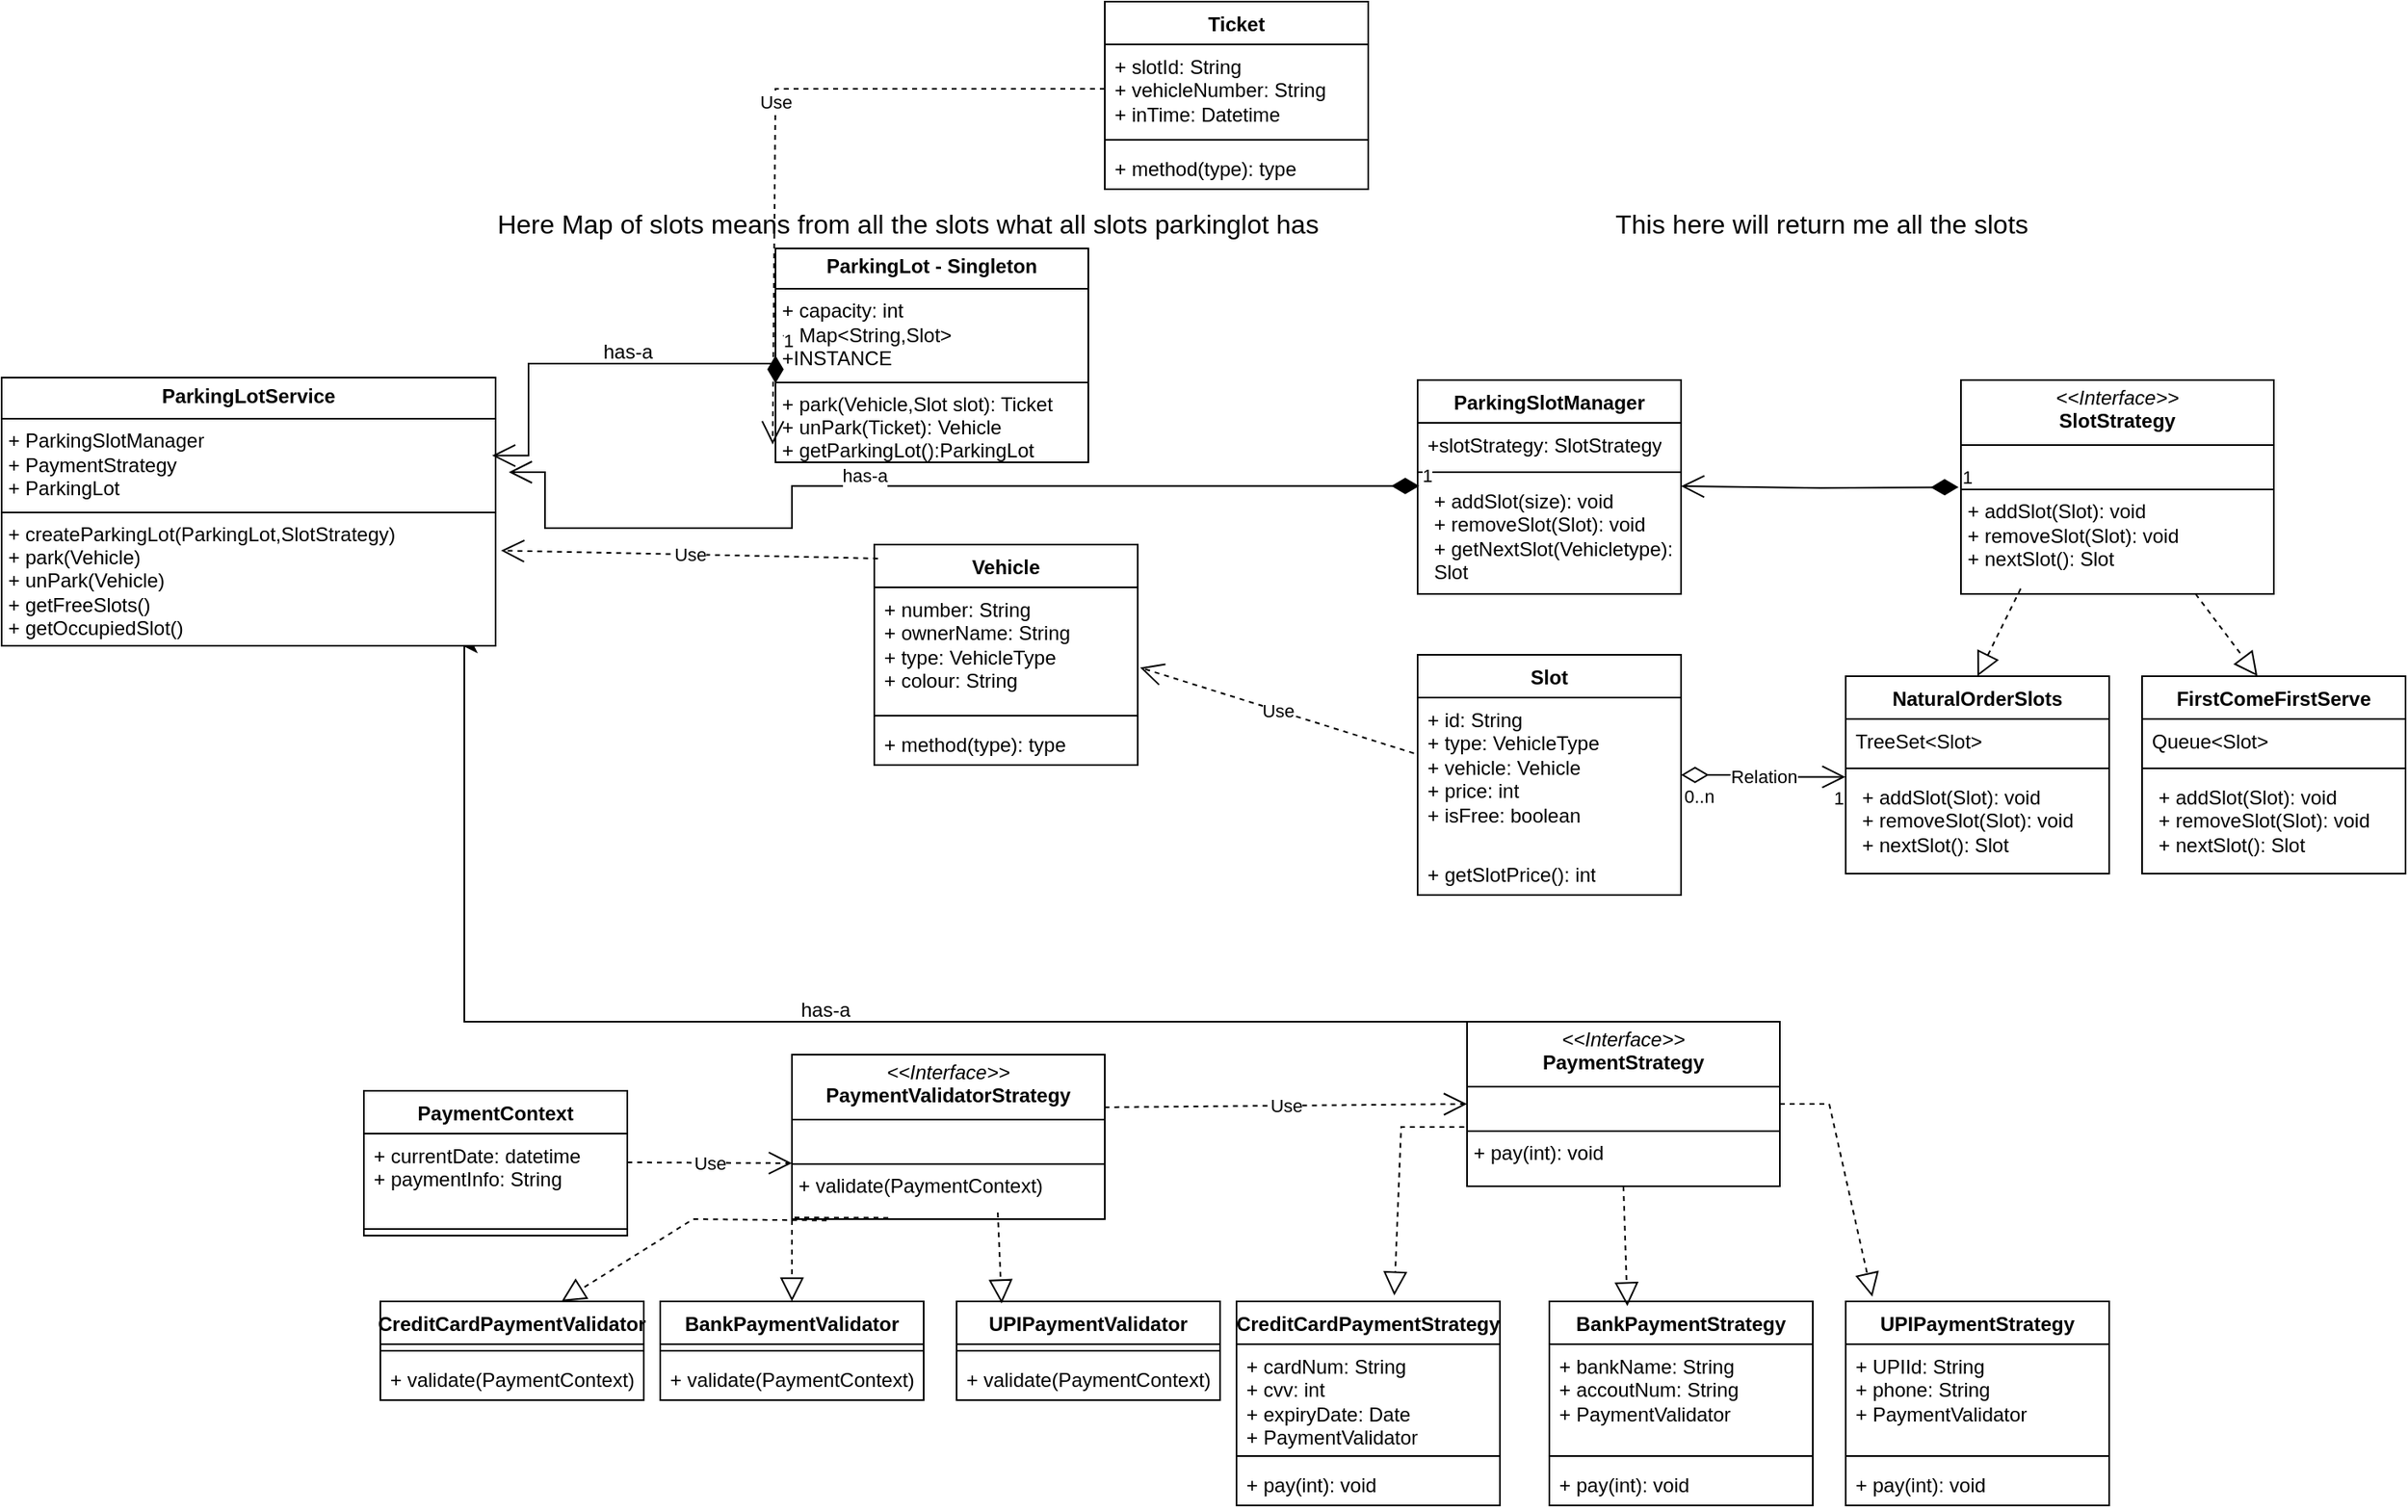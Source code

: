 <mxfile version="24.7.7">
  <diagram name="Page-1" id="D42sEiNMvJRagWhkCeEB">
    <mxGraphModel dx="1674" dy="1578" grid="1" gridSize="10" guides="1" tooltips="1" connect="1" arrows="1" fold="1" page="1" pageScale="1" pageWidth="850" pageHeight="1100" math="0" shadow="0">
      <root>
        <mxCell id="0" />
        <mxCell id="1" parent="0" />
        <mxCell id="m65dPLsB5imrkKqWMonl-2" value="Vehicle" style="swimlane;fontStyle=1;align=center;verticalAlign=top;childLayout=stackLayout;horizontal=1;startSize=26;horizontalStack=0;resizeParent=1;resizeParentMax=0;resizeLast=0;collapsible=1;marginBottom=0;whiteSpace=wrap;html=1;" vertex="1" parent="1">
          <mxGeometry x="-110" y="-130" width="160" height="134" as="geometry" />
        </mxCell>
        <mxCell id="m65dPLsB5imrkKqWMonl-3" value="+ number: String&lt;div&gt;+ ownerName: String&lt;div&gt;+ type: VehicleType&lt;/div&gt;&lt;div&gt;+ colour: String&lt;div&gt;&lt;br&gt;&lt;/div&gt;&lt;div&gt;&lt;br&gt;&lt;/div&gt;&lt;/div&gt;&lt;/div&gt;" style="text;strokeColor=none;fillColor=none;align=left;verticalAlign=top;spacingLeft=4;spacingRight=4;overflow=hidden;rotatable=0;points=[[0,0.5],[1,0.5]];portConstraint=eastwest;whiteSpace=wrap;html=1;" vertex="1" parent="m65dPLsB5imrkKqWMonl-2">
          <mxGeometry y="26" width="160" height="74" as="geometry" />
        </mxCell>
        <mxCell id="m65dPLsB5imrkKqWMonl-4" value="" style="line;strokeWidth=1;fillColor=none;align=left;verticalAlign=middle;spacingTop=-1;spacingLeft=3;spacingRight=3;rotatable=0;labelPosition=right;points=[];portConstraint=eastwest;strokeColor=inherit;" vertex="1" parent="m65dPLsB5imrkKqWMonl-2">
          <mxGeometry y="100" width="160" height="8" as="geometry" />
        </mxCell>
        <mxCell id="m65dPLsB5imrkKqWMonl-5" value="+ method(type): type" style="text;strokeColor=none;fillColor=none;align=left;verticalAlign=top;spacingLeft=4;spacingRight=4;overflow=hidden;rotatable=0;points=[[0,0.5],[1,0.5]];portConstraint=eastwest;whiteSpace=wrap;html=1;" vertex="1" parent="m65dPLsB5imrkKqWMonl-2">
          <mxGeometry y="108" width="160" height="26" as="geometry" />
        </mxCell>
        <mxCell id="m65dPLsB5imrkKqWMonl-9" value="Slot" style="swimlane;fontStyle=1;align=center;verticalAlign=top;childLayout=stackLayout;horizontal=1;startSize=26;horizontalStack=0;resizeParent=1;resizeParentMax=0;resizeLast=0;collapsible=1;marginBottom=0;whiteSpace=wrap;html=1;" vertex="1" parent="1">
          <mxGeometry x="220" y="-63" width="160" height="146" as="geometry" />
        </mxCell>
        <mxCell id="m65dPLsB5imrkKqWMonl-10" value="+ id: String&lt;div&gt;+ type: VehicleType&lt;br&gt;&lt;/div&gt;&lt;div&gt;+ vehicle: Vehicle&lt;br&gt;&lt;/div&gt;&lt;div&gt;+ price: int&lt;/div&gt;&lt;div&gt;+ isFree: boolean&lt;/div&gt;" style="text;strokeColor=none;fillColor=none;align=left;verticalAlign=top;spacingLeft=4;spacingRight=4;overflow=hidden;rotatable=0;points=[[0,0.5],[1,0.5]];portConstraint=eastwest;whiteSpace=wrap;html=1;" vertex="1" parent="m65dPLsB5imrkKqWMonl-9">
          <mxGeometry y="26" width="160" height="94" as="geometry" />
        </mxCell>
        <mxCell id="m65dPLsB5imrkKqWMonl-19" value="+ getSlotPrice(): int" style="text;strokeColor=none;fillColor=none;align=left;verticalAlign=top;spacingLeft=4;spacingRight=4;overflow=hidden;rotatable=0;points=[[0,0.5],[1,0.5]];portConstraint=eastwest;whiteSpace=wrap;html=1;" vertex="1" parent="m65dPLsB5imrkKqWMonl-9">
          <mxGeometry y="120" width="160" height="26" as="geometry" />
        </mxCell>
        <mxCell id="m65dPLsB5imrkKqWMonl-13" value="Ticket" style="swimlane;fontStyle=1;align=center;verticalAlign=top;childLayout=stackLayout;horizontal=1;startSize=26;horizontalStack=0;resizeParent=1;resizeParentMax=0;resizeLast=0;collapsible=1;marginBottom=0;whiteSpace=wrap;html=1;" vertex="1" parent="1">
          <mxGeometry x="30" y="-460" width="160" height="114" as="geometry" />
        </mxCell>
        <mxCell id="m65dPLsB5imrkKqWMonl-14" value="+ slotId: String&lt;div&gt;+ vehicleNumber: String&lt;br&gt;&lt;/div&gt;&lt;div&gt;+ inTime: Datetime&lt;/div&gt;" style="text;strokeColor=none;fillColor=none;align=left;verticalAlign=top;spacingLeft=4;spacingRight=4;overflow=hidden;rotatable=0;points=[[0,0.5],[1,0.5]];portConstraint=eastwest;whiteSpace=wrap;html=1;" vertex="1" parent="m65dPLsB5imrkKqWMonl-13">
          <mxGeometry y="26" width="160" height="54" as="geometry" />
        </mxCell>
        <mxCell id="m65dPLsB5imrkKqWMonl-15" value="" style="line;strokeWidth=1;fillColor=none;align=left;verticalAlign=middle;spacingTop=-1;spacingLeft=3;spacingRight=3;rotatable=0;labelPosition=right;points=[];portConstraint=eastwest;strokeColor=inherit;" vertex="1" parent="m65dPLsB5imrkKqWMonl-13">
          <mxGeometry y="80" width="160" height="8" as="geometry" />
        </mxCell>
        <mxCell id="m65dPLsB5imrkKqWMonl-16" value="+ method(type): type" style="text;strokeColor=none;fillColor=none;align=left;verticalAlign=top;spacingLeft=4;spacingRight=4;overflow=hidden;rotatable=0;points=[[0,0.5],[1,0.5]];portConstraint=eastwest;whiteSpace=wrap;html=1;" vertex="1" parent="m65dPLsB5imrkKqWMonl-13">
          <mxGeometry y="88" width="160" height="26" as="geometry" />
        </mxCell>
        <mxCell id="m65dPLsB5imrkKqWMonl-20" value="ParkingSlotManager" style="swimlane;fontStyle=1;align=center;verticalAlign=top;childLayout=stackLayout;horizontal=1;startSize=26;horizontalStack=0;resizeParent=1;resizeParentMax=0;resizeLast=0;collapsible=1;marginBottom=0;whiteSpace=wrap;html=1;" vertex="1" parent="1">
          <mxGeometry x="220" y="-230" width="160" height="130" as="geometry" />
        </mxCell>
        <mxCell id="m65dPLsB5imrkKqWMonl-21" value="+slotStrategy: SlotStrategy" style="text;strokeColor=none;fillColor=none;align=left;verticalAlign=top;spacingLeft=4;spacingRight=4;overflow=hidden;rotatable=0;points=[[0,0.5],[1,0.5]];portConstraint=eastwest;whiteSpace=wrap;html=1;" vertex="1" parent="m65dPLsB5imrkKqWMonl-20">
          <mxGeometry y="26" width="160" height="26" as="geometry" />
        </mxCell>
        <mxCell id="m65dPLsB5imrkKqWMonl-22" value="" style="line;strokeWidth=1;fillColor=none;align=left;verticalAlign=middle;spacingTop=-1;spacingLeft=3;spacingRight=3;rotatable=0;labelPosition=right;points=[];portConstraint=eastwest;strokeColor=inherit;" vertex="1" parent="m65dPLsB5imrkKqWMonl-20">
          <mxGeometry y="52" width="160" height="8" as="geometry" />
        </mxCell>
        <mxCell id="m65dPLsB5imrkKqWMonl-23" value="&lt;p style=&quot;margin: 0px 0px 0px 4px;&quot;&gt;+ addSlot(size): void&lt;br&gt;+ removeSlot(Slot): void&lt;/p&gt;&lt;p style=&quot;margin: 0px 0px 0px 4px;&quot;&gt;+ getNextSlot(Vehicletype): Slot&lt;/p&gt;" style="text;strokeColor=none;fillColor=none;align=left;verticalAlign=top;spacingLeft=4;spacingRight=4;overflow=hidden;rotatable=0;points=[[0,0.5],[1,0.5]];portConstraint=eastwest;whiteSpace=wrap;html=1;" vertex="1" parent="m65dPLsB5imrkKqWMonl-20">
          <mxGeometry y="60" width="160" height="70" as="geometry" />
        </mxCell>
        <mxCell id="m65dPLsB5imrkKqWMonl-28" value="&lt;p style=&quot;margin:0px;margin-top:4px;text-align:center;&quot;&gt;&lt;i&gt;&amp;lt;&amp;lt;Interface&amp;gt;&amp;gt;&lt;/i&gt;&lt;br&gt;&lt;b&gt;SlotStrategy&lt;/b&gt;&lt;/p&gt;&lt;hr size=&quot;1&quot; style=&quot;border-style:solid;&quot;&gt;&lt;p style=&quot;margin:0px;margin-left:4px;&quot;&gt;&lt;br&gt;&lt;/p&gt;&lt;hr size=&quot;1&quot; style=&quot;border-style:solid;&quot;&gt;&lt;p style=&quot;margin:0px;margin-left:4px;&quot;&gt;+ addSlot(Slot): void&lt;br&gt;+ removeSlot(Slot): void&lt;/p&gt;&lt;p style=&quot;margin:0px;margin-left:4px;&quot;&gt;+ nextSlot(): Slot&lt;/p&gt;" style="verticalAlign=top;align=left;overflow=fill;html=1;whiteSpace=wrap;" vertex="1" parent="1">
          <mxGeometry x="550" y="-230" width="190" height="130" as="geometry" />
        </mxCell>
        <mxCell id="m65dPLsB5imrkKqWMonl-29" value="FirstComeFirstServe" style="swimlane;fontStyle=1;align=center;verticalAlign=top;childLayout=stackLayout;horizontal=1;startSize=26;horizontalStack=0;resizeParent=1;resizeParentMax=0;resizeLast=0;collapsible=1;marginBottom=0;whiteSpace=wrap;html=1;" vertex="1" parent="1">
          <mxGeometry x="660" y="-50" width="160" height="120" as="geometry" />
        </mxCell>
        <mxCell id="m65dPLsB5imrkKqWMonl-30" value="Queue&amp;lt;Slot&amp;gt;" style="text;strokeColor=none;fillColor=none;align=left;verticalAlign=top;spacingLeft=4;spacingRight=4;overflow=hidden;rotatable=0;points=[[0,0.5],[1,0.5]];portConstraint=eastwest;whiteSpace=wrap;html=1;" vertex="1" parent="m65dPLsB5imrkKqWMonl-29">
          <mxGeometry y="26" width="160" height="26" as="geometry" />
        </mxCell>
        <mxCell id="m65dPLsB5imrkKqWMonl-31" value="" style="line;strokeWidth=1;fillColor=none;align=left;verticalAlign=middle;spacingTop=-1;spacingLeft=3;spacingRight=3;rotatable=0;labelPosition=right;points=[];portConstraint=eastwest;strokeColor=inherit;" vertex="1" parent="m65dPLsB5imrkKqWMonl-29">
          <mxGeometry y="52" width="160" height="8" as="geometry" />
        </mxCell>
        <mxCell id="m65dPLsB5imrkKqWMonl-32" value="&lt;p style=&quot;margin: 0px 0px 0px 4px;&quot;&gt;+ addSlot(Slot): void&lt;br&gt;+ removeSlot(Slot): void&lt;/p&gt;&lt;p style=&quot;margin: 0px 0px 0px 4px;&quot;&gt;+ nextSlot(): Slot&lt;/p&gt;" style="text;strokeColor=none;fillColor=none;align=left;verticalAlign=top;spacingLeft=4;spacingRight=4;overflow=hidden;rotatable=0;points=[[0,0.5],[1,0.5]];portConstraint=eastwest;whiteSpace=wrap;html=1;" vertex="1" parent="m65dPLsB5imrkKqWMonl-29">
          <mxGeometry y="60" width="160" height="60" as="geometry" />
        </mxCell>
        <mxCell id="m65dPLsB5imrkKqWMonl-33" value="NaturalOrderSlots" style="swimlane;fontStyle=1;align=center;verticalAlign=top;childLayout=stackLayout;horizontal=1;startSize=26;horizontalStack=0;resizeParent=1;resizeParentMax=0;resizeLast=0;collapsible=1;marginBottom=0;whiteSpace=wrap;html=1;" vertex="1" parent="1">
          <mxGeometry x="480" y="-50" width="160" height="120" as="geometry" />
        </mxCell>
        <mxCell id="m65dPLsB5imrkKqWMonl-34" value="TreeSet&amp;lt;Slot&amp;gt;" style="text;strokeColor=none;fillColor=none;align=left;verticalAlign=top;spacingLeft=4;spacingRight=4;overflow=hidden;rotatable=0;points=[[0,0.5],[1,0.5]];portConstraint=eastwest;whiteSpace=wrap;html=1;" vertex="1" parent="m65dPLsB5imrkKqWMonl-33">
          <mxGeometry y="26" width="160" height="26" as="geometry" />
        </mxCell>
        <mxCell id="m65dPLsB5imrkKqWMonl-35" value="" style="line;strokeWidth=1;fillColor=none;align=left;verticalAlign=middle;spacingTop=-1;spacingLeft=3;spacingRight=3;rotatable=0;labelPosition=right;points=[];portConstraint=eastwest;strokeColor=inherit;" vertex="1" parent="m65dPLsB5imrkKqWMonl-33">
          <mxGeometry y="52" width="160" height="8" as="geometry" />
        </mxCell>
        <mxCell id="m65dPLsB5imrkKqWMonl-36" value="&lt;p style=&quot;margin: 0px 0px 0px 4px;&quot;&gt;+ addSlot(Slot): void&lt;br&gt;+ removeSlot(Slot): void&lt;/p&gt;&lt;p style=&quot;margin: 0px 0px 0px 4px;&quot;&gt;+ nextSlot(): Slot&lt;/p&gt;" style="text;strokeColor=none;fillColor=none;align=left;verticalAlign=top;spacingLeft=4;spacingRight=4;overflow=hidden;rotatable=0;points=[[0,0.5],[1,0.5]];portConstraint=eastwest;whiteSpace=wrap;html=1;" vertex="1" parent="m65dPLsB5imrkKqWMonl-33">
          <mxGeometry y="60" width="160" height="60" as="geometry" />
        </mxCell>
        <mxCell id="m65dPLsB5imrkKqWMonl-39" value="" style="endArrow=block;dashed=1;endFill=0;endSize=12;html=1;rounded=0;exitX=0.191;exitY=0.975;exitDx=0;exitDy=0;exitPerimeter=0;entryX=0.5;entryY=0;entryDx=0;entryDy=0;" edge="1" parent="1" source="m65dPLsB5imrkKqWMonl-28" target="m65dPLsB5imrkKqWMonl-33">
          <mxGeometry width="160" relative="1" as="geometry">
            <mxPoint x="390" y="-20" as="sourcePoint" />
            <mxPoint x="560" y="-60" as="targetPoint" />
          </mxGeometry>
        </mxCell>
        <mxCell id="m65dPLsB5imrkKqWMonl-40" value="" style="endArrow=block;dashed=1;endFill=0;endSize=12;html=1;rounded=0;exitX=0.75;exitY=1;exitDx=0;exitDy=0;entryX=0.438;entryY=0;entryDx=0;entryDy=0;entryPerimeter=0;" edge="1" parent="1" source="m65dPLsB5imrkKqWMonl-28" target="m65dPLsB5imrkKqWMonl-29">
          <mxGeometry width="160" relative="1" as="geometry">
            <mxPoint x="596" y="-93" as="sourcePoint" />
            <mxPoint x="570" y="-40" as="targetPoint" />
          </mxGeometry>
        </mxCell>
        <mxCell id="m65dPLsB5imrkKqWMonl-43" value="1" style="endArrow=open;html=1;endSize=12;startArrow=diamondThin;startSize=14;startFill=1;edgeStyle=orthogonalEdgeStyle;align=left;verticalAlign=bottom;rounded=0;exitX=0;exitY=0.5;exitDx=0;exitDy=0;entryX=1.009;entryY=0.063;entryDx=0;entryDy=0;entryPerimeter=0;" edge="1" parent="1">
          <mxGeometry x="-1" y="3" relative="1" as="geometry">
            <mxPoint x="548.56" y="-164.9" as="sourcePoint" />
            <mxPoint x="380.0" y="-165.49" as="targetPoint" />
          </mxGeometry>
        </mxCell>
        <mxCell id="m65dPLsB5imrkKqWMonl-44" value="Relation" style="endArrow=open;html=1;endSize=12;startArrow=diamondThin;startSize=14;startFill=0;edgeStyle=orthogonalEdgeStyle;rounded=0;entryX=-0.001;entryY=0.02;entryDx=0;entryDy=0;entryPerimeter=0;" edge="1" parent="1" source="m65dPLsB5imrkKqWMonl-10" target="m65dPLsB5imrkKqWMonl-36">
          <mxGeometry relative="1" as="geometry">
            <mxPoint x="270" y="-10" as="sourcePoint" />
            <mxPoint x="430" y="-10" as="targetPoint" />
          </mxGeometry>
        </mxCell>
        <mxCell id="m65dPLsB5imrkKqWMonl-45" value="0..n" style="edgeLabel;resizable=0;html=1;align=left;verticalAlign=top;" connectable="0" vertex="1" parent="m65dPLsB5imrkKqWMonl-44">
          <mxGeometry x="-1" relative="1" as="geometry" />
        </mxCell>
        <mxCell id="m65dPLsB5imrkKqWMonl-46" value="1" style="edgeLabel;resizable=0;html=1;align=right;verticalAlign=top;" connectable="0" vertex="1" parent="m65dPLsB5imrkKqWMonl-44">
          <mxGeometry x="1" relative="1" as="geometry" />
        </mxCell>
        <mxCell id="m65dPLsB5imrkKqWMonl-93" style="edgeStyle=orthogonalEdgeStyle;rounded=0;orthogonalLoop=1;jettySize=auto;html=1;exitX=0;exitY=0.25;exitDx=0;exitDy=0;" edge="1" parent="1">
          <mxGeometry relative="1" as="geometry">
            <mxPoint x="-360" y="-68.5" as="targetPoint" />
            <mxPoint x="250" y="176.5" as="sourcePoint" />
            <Array as="points">
              <mxPoint x="250" y="160" />
              <mxPoint x="-359" y="160" />
            </Array>
          </mxGeometry>
        </mxCell>
        <mxCell id="m65dPLsB5imrkKqWMonl-47" value="&lt;p style=&quot;margin:0px;margin-top:4px;text-align:center;&quot;&gt;&lt;i&gt;&amp;lt;&amp;lt;Interface&amp;gt;&amp;gt;&lt;/i&gt;&lt;br&gt;&lt;b&gt;PaymentStrategy&lt;/b&gt;&lt;/p&gt;&lt;hr size=&quot;1&quot; style=&quot;border-style:solid;&quot;&gt;&lt;p style=&quot;margin:0px;margin-left:4px;&quot;&gt;&lt;br&gt;&lt;/p&gt;&lt;hr size=&quot;1&quot; style=&quot;border-style:solid;&quot;&gt;&lt;p style=&quot;margin:0px;margin-left:4px;&quot;&gt;+ pay(int): void&lt;/p&gt;" style="verticalAlign=top;align=left;overflow=fill;html=1;whiteSpace=wrap;" vertex="1" parent="1">
          <mxGeometry x="250" y="160" width="190" height="100" as="geometry" />
        </mxCell>
        <mxCell id="m65dPLsB5imrkKqWMonl-48" value="CreditCardPaymentStrategy" style="swimlane;fontStyle=1;align=center;verticalAlign=top;childLayout=stackLayout;horizontal=1;startSize=26;horizontalStack=0;resizeParent=1;resizeParentMax=0;resizeLast=0;collapsible=1;marginBottom=0;whiteSpace=wrap;html=1;" vertex="1" parent="1">
          <mxGeometry x="110" y="330" width="160" height="124" as="geometry" />
        </mxCell>
        <mxCell id="m65dPLsB5imrkKqWMonl-49" value="+ cardNum: String&lt;div&gt;+ cvv: int&lt;/div&gt;&lt;div&gt;+ expiryDate: Date&lt;div&gt;+ PaymentValidator&lt;/div&gt;&lt;/div&gt;" style="text;strokeColor=none;fillColor=none;align=left;verticalAlign=top;spacingLeft=4;spacingRight=4;overflow=hidden;rotatable=0;points=[[0,0.5],[1,0.5]];portConstraint=eastwest;whiteSpace=wrap;html=1;" vertex="1" parent="m65dPLsB5imrkKqWMonl-48">
          <mxGeometry y="26" width="160" height="64" as="geometry" />
        </mxCell>
        <mxCell id="m65dPLsB5imrkKqWMonl-50" value="" style="line;strokeWidth=1;fillColor=none;align=left;verticalAlign=middle;spacingTop=-1;spacingLeft=3;spacingRight=3;rotatable=0;labelPosition=right;points=[];portConstraint=eastwest;strokeColor=inherit;" vertex="1" parent="m65dPLsB5imrkKqWMonl-48">
          <mxGeometry y="90" width="160" height="8" as="geometry" />
        </mxCell>
        <mxCell id="m65dPLsB5imrkKqWMonl-51" value="+ pay(int): void" style="text;strokeColor=none;fillColor=none;align=left;verticalAlign=top;spacingLeft=4;spacingRight=4;overflow=hidden;rotatable=0;points=[[0,0.5],[1,0.5]];portConstraint=eastwest;whiteSpace=wrap;html=1;" vertex="1" parent="m65dPLsB5imrkKqWMonl-48">
          <mxGeometry y="98" width="160" height="26" as="geometry" />
        </mxCell>
        <mxCell id="m65dPLsB5imrkKqWMonl-52" value="BankPaymentStrategy" style="swimlane;fontStyle=1;align=center;verticalAlign=top;childLayout=stackLayout;horizontal=1;startSize=26;horizontalStack=0;resizeParent=1;resizeParentMax=0;resizeLast=0;collapsible=1;marginBottom=0;whiteSpace=wrap;html=1;" vertex="1" parent="1">
          <mxGeometry x="300" y="330" width="160" height="124" as="geometry" />
        </mxCell>
        <mxCell id="m65dPLsB5imrkKqWMonl-53" value="+ bankName: String&lt;div&gt;+ accoutNum: String&lt;/div&gt;&lt;div&gt;&lt;div&gt;+&amp;nbsp;&lt;span style=&quot;background-color: initial;&quot;&gt;PaymentValidator&lt;/span&gt;&lt;/div&gt;&lt;div&gt;&lt;br&gt;&lt;/div&gt;&lt;/div&gt;" style="text;strokeColor=none;fillColor=none;align=left;verticalAlign=top;spacingLeft=4;spacingRight=4;overflow=hidden;rotatable=0;points=[[0,0.5],[1,0.5]];portConstraint=eastwest;whiteSpace=wrap;html=1;" vertex="1" parent="m65dPLsB5imrkKqWMonl-52">
          <mxGeometry y="26" width="160" height="64" as="geometry" />
        </mxCell>
        <mxCell id="m65dPLsB5imrkKqWMonl-54" value="" style="line;strokeWidth=1;fillColor=none;align=left;verticalAlign=middle;spacingTop=-1;spacingLeft=3;spacingRight=3;rotatable=0;labelPosition=right;points=[];portConstraint=eastwest;strokeColor=inherit;" vertex="1" parent="m65dPLsB5imrkKqWMonl-52">
          <mxGeometry y="90" width="160" height="8" as="geometry" />
        </mxCell>
        <mxCell id="m65dPLsB5imrkKqWMonl-55" value="+ pay(int): void" style="text;strokeColor=none;fillColor=none;align=left;verticalAlign=top;spacingLeft=4;spacingRight=4;overflow=hidden;rotatable=0;points=[[0,0.5],[1,0.5]];portConstraint=eastwest;whiteSpace=wrap;html=1;" vertex="1" parent="m65dPLsB5imrkKqWMonl-52">
          <mxGeometry y="98" width="160" height="26" as="geometry" />
        </mxCell>
        <mxCell id="m65dPLsB5imrkKqWMonl-56" value="" style="endArrow=block;dashed=1;endFill=0;endSize=12;html=1;rounded=0;exitX=-0.009;exitY=0.64;exitDx=0;exitDy=0;exitPerimeter=0;entryX=0.599;entryY=-0.029;entryDx=0;entryDy=0;entryPerimeter=0;" edge="1" parent="1" source="m65dPLsB5imrkKqWMonl-47" target="m65dPLsB5imrkKqWMonl-48">
          <mxGeometry width="160" relative="1" as="geometry">
            <mxPoint x="340" y="330" as="sourcePoint" />
            <mxPoint x="500" y="330" as="targetPoint" />
            <Array as="points">
              <mxPoint x="210" y="224" />
            </Array>
          </mxGeometry>
        </mxCell>
        <mxCell id="m65dPLsB5imrkKqWMonl-57" value="" style="endArrow=block;dashed=1;endFill=0;endSize=12;html=1;rounded=0;exitX=0.5;exitY=1;exitDx=0;exitDy=0;entryX=0.296;entryY=0.023;entryDx=0;entryDy=0;entryPerimeter=0;" edge="1" parent="1" source="m65dPLsB5imrkKqWMonl-47" target="m65dPLsB5imrkKqWMonl-52">
          <mxGeometry width="160" relative="1" as="geometry">
            <mxPoint x="258" y="234" as="sourcePoint" />
            <mxPoint x="216" y="336" as="targetPoint" />
            <Array as="points" />
          </mxGeometry>
        </mxCell>
        <mxCell id="m65dPLsB5imrkKqWMonl-58" value="" style="endArrow=block;dashed=1;endFill=0;endSize=12;html=1;rounded=0;exitX=1;exitY=0.5;exitDx=0;exitDy=0;entryX=0.101;entryY=-0.023;entryDx=0;entryDy=0;entryPerimeter=0;" edge="1" parent="1" source="m65dPLsB5imrkKqWMonl-47" target="m65dPLsB5imrkKqWMonl-59">
          <mxGeometry width="160" relative="1" as="geometry">
            <mxPoint x="355" y="270" as="sourcePoint" />
            <mxPoint x="490" y="320" as="targetPoint" />
            <Array as="points">
              <mxPoint x="470" y="210" />
            </Array>
          </mxGeometry>
        </mxCell>
        <mxCell id="m65dPLsB5imrkKqWMonl-59" value="UPIPaymentStrategy" style="swimlane;fontStyle=1;align=center;verticalAlign=top;childLayout=stackLayout;horizontal=1;startSize=26;horizontalStack=0;resizeParent=1;resizeParentMax=0;resizeLast=0;collapsible=1;marginBottom=0;whiteSpace=wrap;html=1;" vertex="1" parent="1">
          <mxGeometry x="480" y="330" width="160" height="124" as="geometry" />
        </mxCell>
        <mxCell id="m65dPLsB5imrkKqWMonl-60" value="+ UPIId: String&lt;div&gt;+ phone: String&lt;/div&gt;&lt;div&gt;&lt;div&gt;+ PaymentValidator&lt;br&gt;&lt;/div&gt;&lt;div&gt;&lt;br&gt;&lt;/div&gt;&lt;/div&gt;" style="text;strokeColor=none;fillColor=none;align=left;verticalAlign=top;spacingLeft=4;spacingRight=4;overflow=hidden;rotatable=0;points=[[0,0.5],[1,0.5]];portConstraint=eastwest;whiteSpace=wrap;html=1;" vertex="1" parent="m65dPLsB5imrkKqWMonl-59">
          <mxGeometry y="26" width="160" height="64" as="geometry" />
        </mxCell>
        <mxCell id="m65dPLsB5imrkKqWMonl-61" value="" style="line;strokeWidth=1;fillColor=none;align=left;verticalAlign=middle;spacingTop=-1;spacingLeft=3;spacingRight=3;rotatable=0;labelPosition=right;points=[];portConstraint=eastwest;strokeColor=inherit;" vertex="1" parent="m65dPLsB5imrkKqWMonl-59">
          <mxGeometry y="90" width="160" height="8" as="geometry" />
        </mxCell>
        <mxCell id="m65dPLsB5imrkKqWMonl-62" value="+ pay(int): void" style="text;strokeColor=none;fillColor=none;align=left;verticalAlign=top;spacingLeft=4;spacingRight=4;overflow=hidden;rotatable=0;points=[[0,0.5],[1,0.5]];portConstraint=eastwest;whiteSpace=wrap;html=1;" vertex="1" parent="m65dPLsB5imrkKqWMonl-59">
          <mxGeometry y="98" width="160" height="26" as="geometry" />
        </mxCell>
        <mxCell id="m65dPLsB5imrkKqWMonl-64" value="PaymentContext" style="swimlane;fontStyle=1;align=center;verticalAlign=top;childLayout=stackLayout;horizontal=1;startSize=26;horizontalStack=0;resizeParent=1;resizeParentMax=0;resizeLast=0;collapsible=1;marginBottom=0;whiteSpace=wrap;html=1;" vertex="1" parent="1">
          <mxGeometry x="-420" y="202" width="160" height="88" as="geometry" />
        </mxCell>
        <mxCell id="m65dPLsB5imrkKqWMonl-65" value="+ currentDate: datetime&lt;div&gt;+ paymentInfo: String&lt;/div&gt;" style="text;strokeColor=none;fillColor=none;align=left;verticalAlign=top;spacingLeft=4;spacingRight=4;overflow=hidden;rotatable=0;points=[[0,0.5],[1,0.5]];portConstraint=eastwest;whiteSpace=wrap;html=1;" vertex="1" parent="m65dPLsB5imrkKqWMonl-64">
          <mxGeometry y="26" width="160" height="54" as="geometry" />
        </mxCell>
        <mxCell id="m65dPLsB5imrkKqWMonl-66" value="" style="line;strokeWidth=1;fillColor=none;align=left;verticalAlign=middle;spacingTop=-1;spacingLeft=3;spacingRight=3;rotatable=0;labelPosition=right;points=[];portConstraint=eastwest;strokeColor=inherit;" vertex="1" parent="m65dPLsB5imrkKqWMonl-64">
          <mxGeometry y="80" width="160" height="8" as="geometry" />
        </mxCell>
        <mxCell id="m65dPLsB5imrkKqWMonl-68" value="&lt;p style=&quot;margin:0px;margin-top:4px;text-align:center;&quot;&gt;&lt;i&gt;&amp;lt;&amp;lt;Interface&amp;gt;&amp;gt;&lt;/i&gt;&lt;br&gt;&lt;b&gt;PaymentValidatorStrategy&lt;/b&gt;&lt;/p&gt;&lt;hr size=&quot;1&quot; style=&quot;border-style:solid;&quot;&gt;&lt;p style=&quot;margin:0px;margin-left:4px;&quot;&gt;&lt;br&gt;&lt;/p&gt;&lt;hr size=&quot;1&quot; style=&quot;border-style:solid;&quot;&gt;&lt;p style=&quot;margin:0px;margin-left:4px;&quot;&gt;+ validate(PaymentContext)&lt;/p&gt;" style="verticalAlign=top;align=left;overflow=fill;html=1;whiteSpace=wrap;" vertex="1" parent="1">
          <mxGeometry x="-160" y="180" width="190" height="100" as="geometry" />
        </mxCell>
        <mxCell id="m65dPLsB5imrkKqWMonl-70" value="Use" style="endArrow=open;endSize=12;dashed=1;html=1;rounded=0;" edge="1" parent="1">
          <mxGeometry width="160" relative="1" as="geometry">
            <mxPoint x="-260" y="245.5" as="sourcePoint" />
            <mxPoint x="-160" y="246" as="targetPoint" />
          </mxGeometry>
        </mxCell>
        <mxCell id="m65dPLsB5imrkKqWMonl-71" value="CreditCardPaymentValidator" style="swimlane;fontStyle=1;align=center;verticalAlign=top;childLayout=stackLayout;horizontal=1;startSize=26;horizontalStack=0;resizeParent=1;resizeParentMax=0;resizeLast=0;collapsible=1;marginBottom=0;whiteSpace=wrap;html=1;" vertex="1" parent="1">
          <mxGeometry x="-410" y="330" width="160" height="60" as="geometry" />
        </mxCell>
        <mxCell id="m65dPLsB5imrkKqWMonl-73" value="" style="line;strokeWidth=1;fillColor=none;align=left;verticalAlign=middle;spacingTop=-1;spacingLeft=3;spacingRight=3;rotatable=0;labelPosition=right;points=[];portConstraint=eastwest;strokeColor=inherit;" vertex="1" parent="m65dPLsB5imrkKqWMonl-71">
          <mxGeometry y="26" width="160" height="8" as="geometry" />
        </mxCell>
        <mxCell id="m65dPLsB5imrkKqWMonl-74" value="+ validate(PaymentContext)" style="text;strokeColor=none;fillColor=none;align=left;verticalAlign=top;spacingLeft=4;spacingRight=4;overflow=hidden;rotatable=0;points=[[0,0.5],[1,0.5]];portConstraint=eastwest;whiteSpace=wrap;html=1;" vertex="1" parent="m65dPLsB5imrkKqWMonl-71">
          <mxGeometry y="34" width="160" height="26" as="geometry" />
        </mxCell>
        <mxCell id="m65dPLsB5imrkKqWMonl-75" value="BankPaymentValidator" style="swimlane;fontStyle=1;align=center;verticalAlign=top;childLayout=stackLayout;horizontal=1;startSize=26;horizontalStack=0;resizeParent=1;resizeParentMax=0;resizeLast=0;collapsible=1;marginBottom=0;whiteSpace=wrap;html=1;" vertex="1" parent="1">
          <mxGeometry x="-240" y="330" width="160" height="60" as="geometry" />
        </mxCell>
        <mxCell id="m65dPLsB5imrkKqWMonl-76" value="" style="line;strokeWidth=1;fillColor=none;align=left;verticalAlign=middle;spacingTop=-1;spacingLeft=3;spacingRight=3;rotatable=0;labelPosition=right;points=[];portConstraint=eastwest;strokeColor=inherit;" vertex="1" parent="m65dPLsB5imrkKqWMonl-75">
          <mxGeometry y="26" width="160" height="8" as="geometry" />
        </mxCell>
        <mxCell id="m65dPLsB5imrkKqWMonl-77" value="+ validate(PaymentContext)" style="text;strokeColor=none;fillColor=none;align=left;verticalAlign=top;spacingLeft=4;spacingRight=4;overflow=hidden;rotatable=0;points=[[0,0.5],[1,0.5]];portConstraint=eastwest;whiteSpace=wrap;html=1;" vertex="1" parent="m65dPLsB5imrkKqWMonl-75">
          <mxGeometry y="34" width="160" height="26" as="geometry" />
        </mxCell>
        <mxCell id="m65dPLsB5imrkKqWMonl-78" value="UPIPaymentValidator" style="swimlane;fontStyle=1;align=center;verticalAlign=top;childLayout=stackLayout;horizontal=1;startSize=26;horizontalStack=0;resizeParent=1;resizeParentMax=0;resizeLast=0;collapsible=1;marginBottom=0;whiteSpace=wrap;html=1;" vertex="1" parent="1">
          <mxGeometry x="-60" y="330" width="160" height="60" as="geometry" />
        </mxCell>
        <mxCell id="m65dPLsB5imrkKqWMonl-79" value="" style="line;strokeWidth=1;fillColor=none;align=left;verticalAlign=middle;spacingTop=-1;spacingLeft=3;spacingRight=3;rotatable=0;labelPosition=right;points=[];portConstraint=eastwest;strokeColor=inherit;" vertex="1" parent="m65dPLsB5imrkKqWMonl-78">
          <mxGeometry y="26" width="160" height="8" as="geometry" />
        </mxCell>
        <mxCell id="m65dPLsB5imrkKqWMonl-80" value="+ validate(PaymentContext)" style="text;strokeColor=none;fillColor=none;align=left;verticalAlign=top;spacingLeft=4;spacingRight=4;overflow=hidden;rotatable=0;points=[[0,0.5],[1,0.5]];portConstraint=eastwest;whiteSpace=wrap;html=1;" vertex="1" parent="m65dPLsB5imrkKqWMonl-78">
          <mxGeometry y="34" width="160" height="26" as="geometry" />
        </mxCell>
        <mxCell id="m65dPLsB5imrkKqWMonl-82" value="" style="endArrow=block;dashed=1;endFill=0;endSize=12;html=1;rounded=0;exitX=0.111;exitY=1.008;exitDx=0;exitDy=0;exitPerimeter=0;entryX=0.688;entryY=0;entryDx=0;entryDy=0;entryPerimeter=0;" edge="1" parent="1" source="m65dPLsB5imrkKqWMonl-68" target="m65dPLsB5imrkKqWMonl-71">
          <mxGeometry width="160" relative="1" as="geometry">
            <mxPoint x="10" y="340" as="sourcePoint" />
            <mxPoint x="170" y="340" as="targetPoint" />
            <Array as="points">
              <mxPoint x="-220" y="280" />
            </Array>
          </mxGeometry>
        </mxCell>
        <mxCell id="m65dPLsB5imrkKqWMonl-83" value="" style="endArrow=block;dashed=1;endFill=0;endSize=12;html=1;rounded=0;exitX=0.308;exitY=0.992;exitDx=0;exitDy=0;exitPerimeter=0;" edge="1" parent="1" source="m65dPLsB5imrkKqWMonl-68" target="m65dPLsB5imrkKqWMonl-75">
          <mxGeometry width="160" relative="1" as="geometry">
            <mxPoint x="-129" y="291" as="sourcePoint" />
            <mxPoint x="-290" y="340" as="targetPoint" />
            <Array as="points">
              <mxPoint x="-160" y="279" />
            </Array>
          </mxGeometry>
        </mxCell>
        <mxCell id="m65dPLsB5imrkKqWMonl-84" value="" style="endArrow=block;dashed=1;endFill=0;endSize=12;html=1;rounded=0;exitX=0.658;exitY=0.96;exitDx=0;exitDy=0;exitPerimeter=0;entryX=0.171;entryY=0.02;entryDx=0;entryDy=0;entryPerimeter=0;" edge="1" parent="1" source="m65dPLsB5imrkKqWMonl-68" target="m65dPLsB5imrkKqWMonl-78">
          <mxGeometry width="160" relative="1" as="geometry">
            <mxPoint x="-119" y="301" as="sourcePoint" />
            <mxPoint x="-280" y="350" as="targetPoint" />
            <Array as="points" />
          </mxGeometry>
        </mxCell>
        <mxCell id="m65dPLsB5imrkKqWMonl-85" value="Use" style="endArrow=open;endSize=12;dashed=1;html=1;rounded=0;exitX=0.999;exitY=0.32;exitDx=0;exitDy=0;exitPerimeter=0;entryX=0;entryY=0.5;entryDx=0;entryDy=0;" edge="1" parent="1" source="m65dPLsB5imrkKqWMonl-68" target="m65dPLsB5imrkKqWMonl-47">
          <mxGeometry width="160" relative="1" as="geometry">
            <mxPoint x="10" y="340" as="sourcePoint" />
            <mxPoint x="170" y="340" as="targetPoint" />
          </mxGeometry>
        </mxCell>
        <mxCell id="m65dPLsB5imrkKqWMonl-86" value="&lt;p style=&quot;margin:0px;margin-top:4px;text-align:center;&quot;&gt;&lt;b&gt;ParkingLot - Singleton&lt;/b&gt;&lt;/p&gt;&lt;hr size=&quot;1&quot; style=&quot;border-style:solid;&quot;&gt;&lt;p style=&quot;margin:0px;margin-left:4px;&quot;&gt;+ capacity: int&lt;/p&gt;&lt;p style=&quot;margin:0px;margin-left:4px;&quot;&gt;+ Map&amp;lt;String,Slot&amp;gt;&lt;/p&gt;&lt;p style=&quot;margin:0px;margin-left:4px;&quot;&gt;+INSTANCE&lt;/p&gt;&lt;hr size=&quot;1&quot; style=&quot;border-style:solid;&quot;&gt;&lt;p style=&quot;margin:0px;margin-left:4px;&quot;&gt;+ park(Vehicle,Slot slot): Ticket&lt;/p&gt;&lt;p style=&quot;margin:0px;margin-left:4px;&quot;&gt;+ unPark(Ticket): Vehicle&lt;/p&gt;&lt;p style=&quot;margin:0px;margin-left:4px;&quot;&gt;+ getParkingLot():ParkingLot&lt;/p&gt;" style="verticalAlign=top;align=left;overflow=fill;html=1;whiteSpace=wrap;" vertex="1" parent="1">
          <mxGeometry x="-170" y="-310" width="190" height="130" as="geometry" />
        </mxCell>
        <mxCell id="m65dPLsB5imrkKqWMonl-87" value="&lt;p style=&quot;margin:0px;margin-top:4px;text-align:center;&quot;&gt;&lt;b&gt;ParkingLotService&lt;/b&gt;&lt;/p&gt;&lt;hr size=&quot;1&quot; style=&quot;border-style:solid;&quot;&gt;&lt;p style=&quot;margin:0px;margin-left:4px;&quot;&gt;+ ParkingSlotManager&lt;/p&gt;&lt;p style=&quot;margin:0px;margin-left:4px;&quot;&gt;+ PaymentStrategy&lt;/p&gt;&lt;p style=&quot;margin:0px;margin-left:4px;&quot;&gt;+ ParkingLot&lt;/p&gt;&lt;hr size=&quot;1&quot; style=&quot;border-style:solid;&quot;&gt;&lt;p style=&quot;margin:0px;margin-left:4px;&quot;&gt;+ createParkingLot(ParkingLot,SlotStrategy)&lt;/p&gt;&lt;p style=&quot;margin:0px;margin-left:4px;&quot;&gt;+ park(Vehicle)&lt;/p&gt;&lt;p style=&quot;margin:0px;margin-left:4px;&quot;&gt;+ unPark(Vehicle)&lt;/p&gt;&lt;p style=&quot;margin:0px;margin-left:4px;&quot;&gt;+ getFreeSlots()&lt;/p&gt;&lt;p style=&quot;margin:0px;margin-left:4px;&quot;&gt;+ getOccupiedSlot()&lt;/p&gt;&lt;p style=&quot;margin:0px;margin-left:4px;&quot;&gt;+ getSlotByCar(Vehicle)&lt;/p&gt;" style="verticalAlign=top;align=left;overflow=fill;html=1;whiteSpace=wrap;" vertex="1" parent="1">
          <mxGeometry x="-640" y="-231.5" width="300" height="163" as="geometry" />
        </mxCell>
        <mxCell id="m65dPLsB5imrkKqWMonl-89" value="1" style="endArrow=open;html=1;endSize=12;startArrow=diamondThin;startSize=14;startFill=1;edgeStyle=orthogonalEdgeStyle;align=left;verticalAlign=bottom;rounded=0;exitX=0;exitY=0.5;exitDx=0;exitDy=0;entryX=0.993;entryY=0.291;entryDx=0;entryDy=0;entryPerimeter=0;" edge="1" parent="1" source="m65dPLsB5imrkKqWMonl-86" target="m65dPLsB5imrkKqWMonl-87">
          <mxGeometry x="-1" y="3" relative="1" as="geometry">
            <mxPoint x="-101.44" y="-179.95" as="sourcePoint" />
            <mxPoint x="-270.0" y="-180.54" as="targetPoint" />
            <Array as="points">
              <mxPoint x="-320" y="-240" />
              <mxPoint x="-320" y="-184" />
            </Array>
          </mxGeometry>
        </mxCell>
        <mxCell id="m65dPLsB5imrkKqWMonl-90" value="1" style="endArrow=open;html=1;endSize=12;startArrow=diamondThin;startSize=14;startFill=1;edgeStyle=orthogonalEdgeStyle;align=left;verticalAlign=bottom;rounded=0;exitX=0.006;exitY=0.063;exitDx=0;exitDy=0;entryX=0.993;entryY=0.291;entryDx=0;entryDy=0;entryPerimeter=0;exitPerimeter=0;" edge="1" parent="1" source="m65dPLsB5imrkKqWMonl-23">
          <mxGeometry x="-1" y="3" relative="1" as="geometry">
            <mxPoint x="-160" y="-230" as="sourcePoint" />
            <mxPoint x="-332" y="-174" as="targetPoint" />
            <Array as="points">
              <mxPoint x="-160" y="-166" />
              <mxPoint x="-160" y="-140" />
              <mxPoint x="-310" y="-140" />
              <mxPoint x="-310" y="-174" />
            </Array>
          </mxGeometry>
        </mxCell>
        <mxCell id="m65dPLsB5imrkKqWMonl-96" value="has-a&lt;div&gt;&lt;br&gt;&lt;/div&gt;" style="edgeLabel;html=1;align=center;verticalAlign=middle;resizable=0;points=[];" vertex="1" connectable="0" parent="m65dPLsB5imrkKqWMonl-90">
          <mxGeometry x="0.102" relative="1" as="geometry">
            <mxPoint as="offset" />
          </mxGeometry>
        </mxCell>
        <mxCell id="m65dPLsB5imrkKqWMonl-91" value="&lt;font style=&quot;font-size: 16px;&quot;&gt;This here will return me all the slots&lt;/font&gt;" style="text;html=1;align=center;verticalAlign=middle;resizable=0;points=[];autosize=1;strokeColor=none;fillColor=none;" vertex="1" parent="1">
          <mxGeometry x="330" y="-340" width="270" height="30" as="geometry" />
        </mxCell>
        <mxCell id="m65dPLsB5imrkKqWMonl-92" value="&lt;font style=&quot;font-size: 16px;&quot;&gt;Here Map of slots means from all the slots what all slots parkinglot has&lt;/font&gt;" style="text;html=1;align=center;verticalAlign=middle;resizable=0;points=[];autosize=1;strokeColor=none;fillColor=none;" vertex="1" parent="1">
          <mxGeometry x="-350" y="-340" width="520" height="30" as="geometry" />
        </mxCell>
        <mxCell id="m65dPLsB5imrkKqWMonl-94" value="has-a" style="text;html=1;align=center;verticalAlign=middle;resizable=0;points=[];autosize=1;strokeColor=none;fillColor=none;" vertex="1" parent="1">
          <mxGeometry x="-165" y="138" width="50" height="30" as="geometry" />
        </mxCell>
        <mxCell id="m65dPLsB5imrkKqWMonl-95" value="has-a" style="text;html=1;align=center;verticalAlign=middle;resizable=0;points=[];autosize=1;strokeColor=none;fillColor=none;" vertex="1" parent="1">
          <mxGeometry x="-285" y="-262" width="50" height="30" as="geometry" />
        </mxCell>
        <mxCell id="m65dPLsB5imrkKqWMonl-97" value="Use" style="endArrow=open;endSize=12;dashed=1;html=1;rounded=0;entryX=-0.009;entryY=0.916;entryDx=0;entryDy=0;entryPerimeter=0;exitX=0;exitY=0.5;exitDx=0;exitDy=0;" edge="1" parent="1" source="m65dPLsB5imrkKqWMonl-14" target="m65dPLsB5imrkKqWMonl-86">
          <mxGeometry width="160" relative="1" as="geometry">
            <mxPoint x="-260" y="-60" as="sourcePoint" />
            <mxPoint x="-100" y="-60" as="targetPoint" />
            <Array as="points">
              <mxPoint x="-170" y="-407" />
            </Array>
          </mxGeometry>
        </mxCell>
        <mxCell id="m65dPLsB5imrkKqWMonl-98" value="Use" style="endArrow=open;endSize=12;dashed=1;html=1;rounded=0;entryX=1.011;entryY=0.645;entryDx=0;entryDy=0;entryPerimeter=0;exitX=0.014;exitY=0.063;exitDx=0;exitDy=0;exitPerimeter=0;" edge="1" parent="1" source="m65dPLsB5imrkKqWMonl-2" target="m65dPLsB5imrkKqWMonl-87">
          <mxGeometry width="160" relative="1" as="geometry">
            <mxPoint x="-60" y="-130" as="sourcePoint" />
            <mxPoint x="100" y="-130" as="targetPoint" />
          </mxGeometry>
        </mxCell>
        <mxCell id="m65dPLsB5imrkKqWMonl-99" value="Use" style="endArrow=open;endSize=12;dashed=1;html=1;rounded=0;entryX=1.009;entryY=0.659;entryDx=0;entryDy=0;entryPerimeter=0;exitX=-0.014;exitY=0.36;exitDx=0;exitDy=0;exitPerimeter=0;" edge="1" parent="1" source="m65dPLsB5imrkKqWMonl-10" target="m65dPLsB5imrkKqWMonl-3">
          <mxGeometry width="160" relative="1" as="geometry">
            <mxPoint x="-98" y="-112" as="sourcePoint" />
            <mxPoint x="-327" y="-116" as="targetPoint" />
          </mxGeometry>
        </mxCell>
      </root>
    </mxGraphModel>
  </diagram>
</mxfile>
